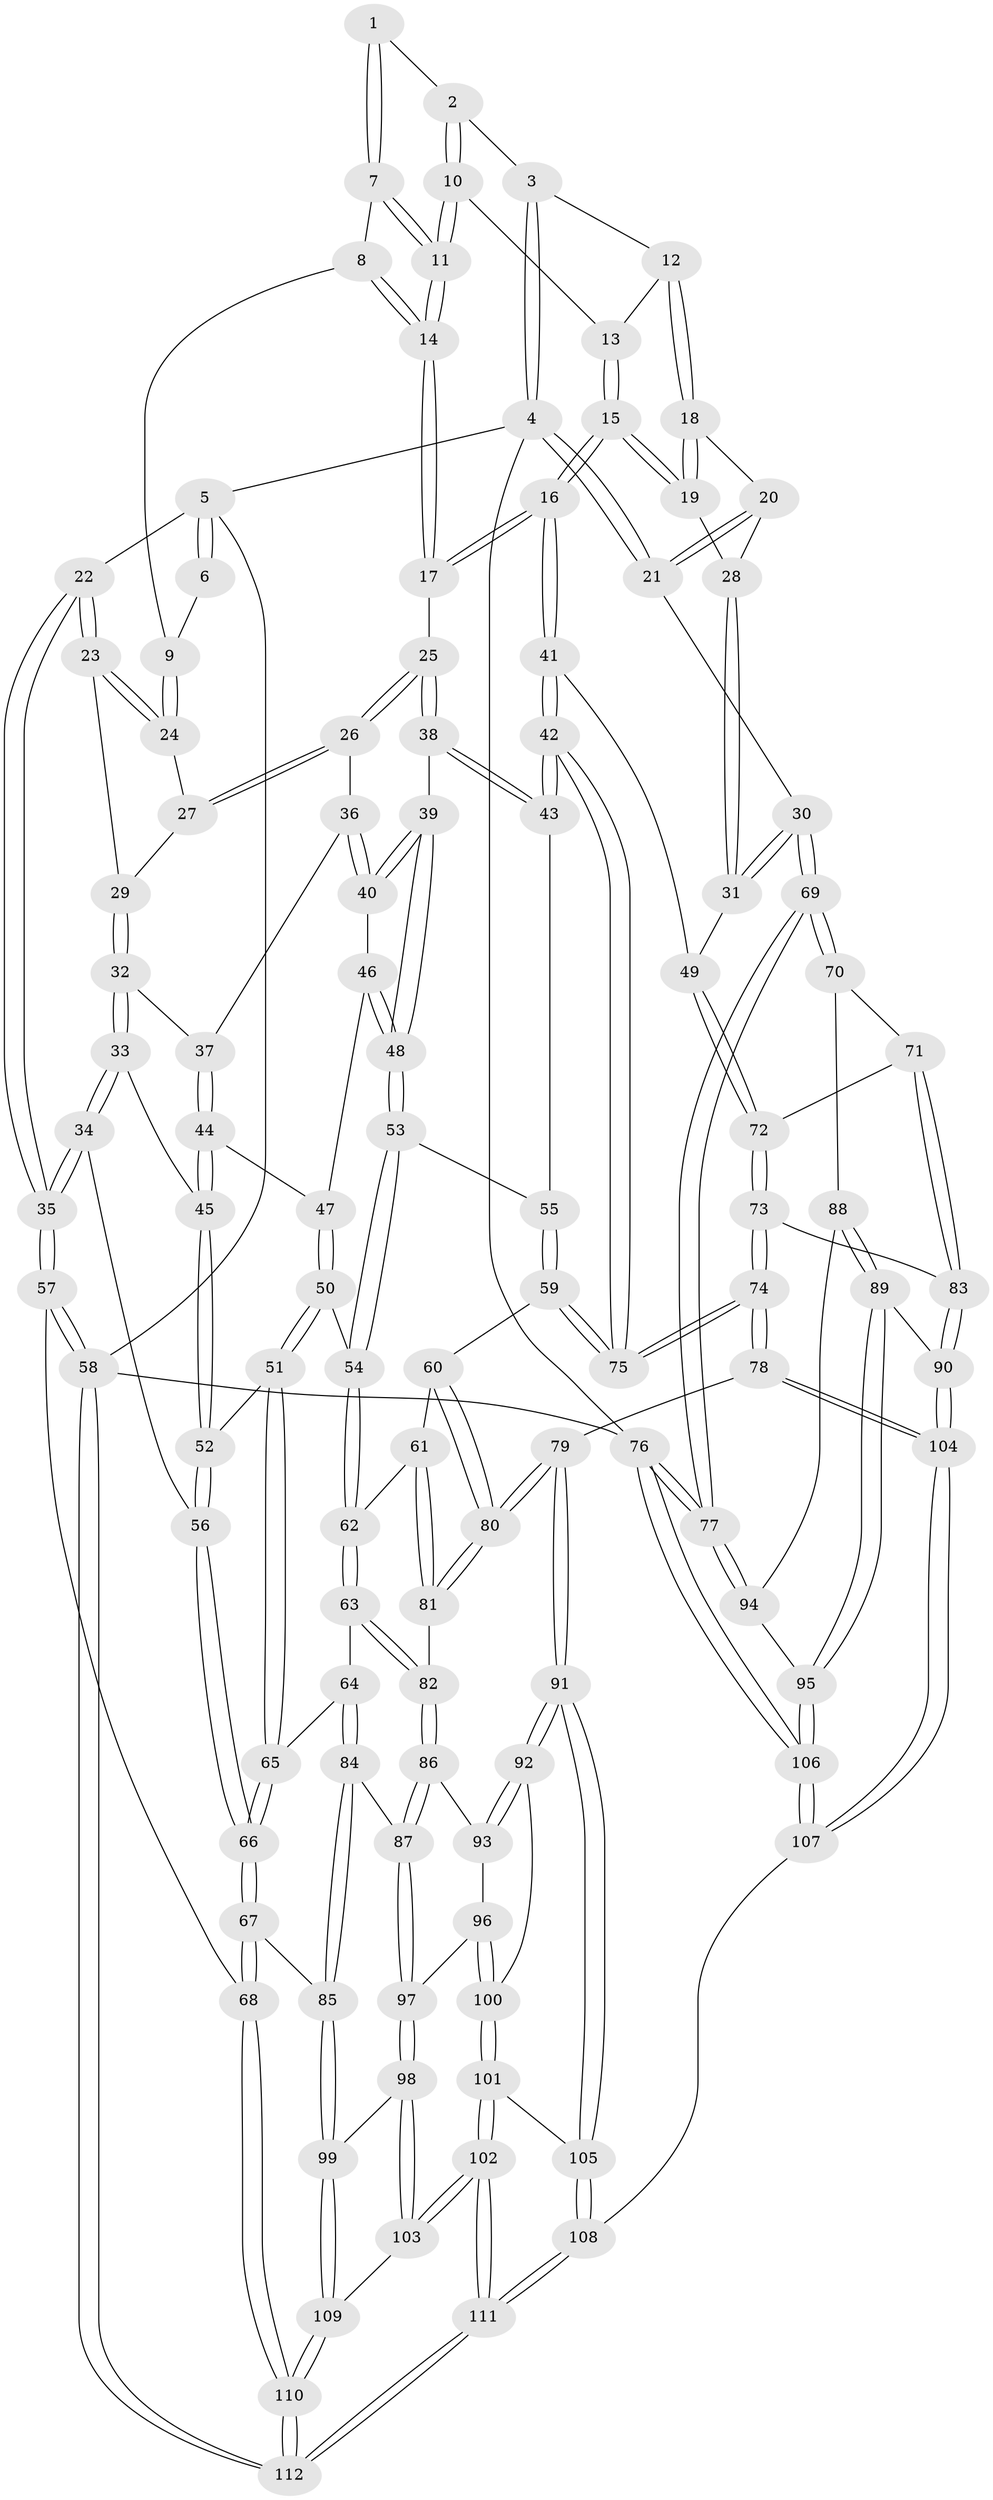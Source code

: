 // Generated by graph-tools (version 1.1) at 2025/38/03/09/25 02:38:38]
// undirected, 112 vertices, 277 edges
graph export_dot {
graph [start="1"]
  node [color=gray90,style=filled];
  1 [pos="+0.4760396351643017+0"];
  2 [pos="+0.7216448727756922+0"];
  3 [pos="+0.747044355848532+0"];
  4 [pos="+1+0"];
  5 [pos="+0+0"];
  6 [pos="+0.37824498851861316+0"];
  7 [pos="+0.5121664299396644+0.022398533829305893"];
  8 [pos="+0.4071289944015553+0.0913092353944657"];
  9 [pos="+0.3613922393601772+0.08178272716377075"];
  10 [pos="+0.6023163766681452+0.08803819412385641"];
  11 [pos="+0.594780667843811+0.09196921737778016"];
  12 [pos="+0.8050139703965535+0.07328008053266095"];
  13 [pos="+0.672432106737306+0.10919047534668179"];
  14 [pos="+0.53772686238048+0.17819775102303081"];
  15 [pos="+0.7183025591565747+0.3122636902671602"];
  16 [pos="+0.6983296838265404+0.34984794867736285"];
  17 [pos="+0.5412280983192724+0.26569320986085887"];
  18 [pos="+0.810102372219893+0.07957230510178932"];
  19 [pos="+0.7249531443559313+0.3047297336053404"];
  20 [pos="+0.9214323042944905+0.1261656434602992"];
  21 [pos="+1+0"];
  22 [pos="+0+0"];
  23 [pos="+0.06896683909521616+0.10451546147367258"];
  24 [pos="+0.33072603496922+0.10843016346953221"];
  25 [pos="+0.4937577158025711+0.286648034859254"];
  26 [pos="+0.3983829834307239+0.2698480638050124"];
  27 [pos="+0.3429935798219673+0.17698622253830676"];
  28 [pos="+0.8974601746038222+0.2205267713208084"];
  29 [pos="+0.24012232088389138+0.2788745625219206"];
  30 [pos="+1+0.366387845457373"];
  31 [pos="+0.9726244458214925+0.3528864658048193"];
  32 [pos="+0.24644556413431673+0.29523900438871464"];
  33 [pos="+0.13684164028433643+0.3850109443312896"];
  34 [pos="+0+0.3082344231128658"];
  35 [pos="+0+0.2252720456486723"];
  36 [pos="+0.320117667583305+0.33096146680258925"];
  37 [pos="+0.3026075565145713+0.3375961784490514"];
  38 [pos="+0.458550215341656+0.38643474826341156"];
  39 [pos="+0.43560891026035464+0.4194020401613138"];
  40 [pos="+0.40783728486268567+0.40341943708538974"];
  41 [pos="+0.7170311376906968+0.4056379877059867"];
  42 [pos="+0.648969250242576+0.4953506556883922"];
  43 [pos="+0.6148244675900646+0.4878847350290782"];
  44 [pos="+0.3016025909669047+0.3422232327266462"];
  45 [pos="+0.18540802397628775+0.4360059452140724"];
  46 [pos="+0.32984729541066116+0.40642673335291785"];
  47 [pos="+0.31137233365325634+0.4009915322660336"];
  48 [pos="+0.4281270684021904+0.4600999274426339"];
  49 [pos="+0.8012815381889455+0.4349481229755289"];
  50 [pos="+0.2963899429675361+0.48125554386267866"];
  51 [pos="+0.21903585833317288+0.4877179967966872"];
  52 [pos="+0.19638910999160802+0.465510343869147"];
  53 [pos="+0.42793196425735625+0.46488240345281207"];
  54 [pos="+0.2992041536402035+0.48315670750313133"];
  55 [pos="+0.4346056520337326+0.47667147560046097"];
  56 [pos="+0.08637041889932201+0.5233374022128886"];
  57 [pos="+0+0.7161424489269462"];
  58 [pos="+0+1"];
  59 [pos="+0.4314815349223401+0.5416957733347426"];
  60 [pos="+0.3839480125784699+0.5778384701996078"];
  61 [pos="+0.3824125018034668+0.5781215028250806"];
  62 [pos="+0.31894922293633327+0.5348305871372049"];
  63 [pos="+0.25127805949124254+0.6340769351726477"];
  64 [pos="+0.20116074279778073+0.6229456590496241"];
  65 [pos="+0.19596963143499635+0.619667173256412"];
  66 [pos="+0.09352348094887167+0.6313694501299629"];
  67 [pos="+0+0.719848224384391"];
  68 [pos="+0+0.7213627201515831"];
  69 [pos="+1+0.6010667397113543"];
  70 [pos="+0.9864639653578785+0.606281608282241"];
  71 [pos="+0.9006942535334471+0.5732968455388264"];
  72 [pos="+0.8592312945768423+0.526065853594235"];
  73 [pos="+0.678062068076128+0.7019183132449677"];
  74 [pos="+0.6073271968818227+0.6808598988495306"];
  75 [pos="+0.606266022982389+0.6636992562829482"];
  76 [pos="+1+1"];
  77 [pos="+1+0.8994020469242529"];
  78 [pos="+0.5998132910825251+0.6891178398151875"];
  79 [pos="+0.5211235052603633+0.7359275988399003"];
  80 [pos="+0.45042345766028546+0.6885219706450773"];
  81 [pos="+0.3162419748124456+0.659382543854538"];
  82 [pos="+0.30165859680631324+0.6660248231248496"];
  83 [pos="+0.7586984077877437+0.7371180486309724"];
  84 [pos="+0.20231854623355786+0.747823543570671"];
  85 [pos="+0.051482967566583236+0.7717334835333016"];
  86 [pos="+0.3029240310531577+0.6823663252912802"];
  87 [pos="+0.21354004022634313+0.7567771324523321"];
  88 [pos="+0.9277457281130965+0.7018933610782451"];
  89 [pos="+0.809735079838426+0.7624452061301293"];
  90 [pos="+0.7663604234697879+0.7460684813036375"];
  91 [pos="+0.5042192391542144+0.7583795518188705"];
  92 [pos="+0.4422577034983872+0.761609880216075"];
  93 [pos="+0.3128447396243781+0.7145426866818329"];
  94 [pos="+0.9345795261290484+0.739403453601308"];
  95 [pos="+0.9259279959131962+0.8704925530322971"];
  96 [pos="+0.29985702415063514+0.7826157713208539"];
  97 [pos="+0.23700460858671574+0.7970590013490232"];
  98 [pos="+0.21210499365866267+0.8463349744751637"];
  99 [pos="+0.07487436806846921+0.8022371487873101"];
  100 [pos="+0.32691685647683866+0.8092049023445798"];
  101 [pos="+0.33775718965412105+0.8897906894585574"];
  102 [pos="+0.26495433448415967+0.944602319596344"];
  103 [pos="+0.22146750865598527+0.8782732294999002"];
  104 [pos="+0.708646705569649+1"];
  105 [pos="+0.4744183198202948+0.8989263836834724"];
  106 [pos="+1+1"];
  107 [pos="+0.7115895805064704+1"];
  108 [pos="+0.5950411738097683+1"];
  109 [pos="+0.09700002684600434+0.9102199229040152"];
  110 [pos="+0.08655090486641884+0.996278721358301"];
  111 [pos="+0.1970715022649005+1"];
  112 [pos="+0.08427702295200654+1"];
  1 -- 2;
  1 -- 7;
  1 -- 7;
  2 -- 3;
  2 -- 10;
  2 -- 10;
  3 -- 4;
  3 -- 4;
  3 -- 12;
  4 -- 5;
  4 -- 21;
  4 -- 21;
  4 -- 76;
  5 -- 6;
  5 -- 6;
  5 -- 22;
  5 -- 58;
  6 -- 9;
  7 -- 8;
  7 -- 11;
  7 -- 11;
  8 -- 9;
  8 -- 14;
  8 -- 14;
  9 -- 24;
  9 -- 24;
  10 -- 11;
  10 -- 11;
  10 -- 13;
  11 -- 14;
  11 -- 14;
  12 -- 13;
  12 -- 18;
  12 -- 18;
  13 -- 15;
  13 -- 15;
  14 -- 17;
  14 -- 17;
  15 -- 16;
  15 -- 16;
  15 -- 19;
  15 -- 19;
  16 -- 17;
  16 -- 17;
  16 -- 41;
  16 -- 41;
  17 -- 25;
  18 -- 19;
  18 -- 19;
  18 -- 20;
  19 -- 28;
  20 -- 21;
  20 -- 21;
  20 -- 28;
  21 -- 30;
  22 -- 23;
  22 -- 23;
  22 -- 35;
  22 -- 35;
  23 -- 24;
  23 -- 24;
  23 -- 29;
  24 -- 27;
  25 -- 26;
  25 -- 26;
  25 -- 38;
  25 -- 38;
  26 -- 27;
  26 -- 27;
  26 -- 36;
  27 -- 29;
  28 -- 31;
  28 -- 31;
  29 -- 32;
  29 -- 32;
  30 -- 31;
  30 -- 31;
  30 -- 69;
  30 -- 69;
  31 -- 49;
  32 -- 33;
  32 -- 33;
  32 -- 37;
  33 -- 34;
  33 -- 34;
  33 -- 45;
  34 -- 35;
  34 -- 35;
  34 -- 56;
  35 -- 57;
  35 -- 57;
  36 -- 37;
  36 -- 40;
  36 -- 40;
  37 -- 44;
  37 -- 44;
  38 -- 39;
  38 -- 43;
  38 -- 43;
  39 -- 40;
  39 -- 40;
  39 -- 48;
  39 -- 48;
  40 -- 46;
  41 -- 42;
  41 -- 42;
  41 -- 49;
  42 -- 43;
  42 -- 43;
  42 -- 75;
  42 -- 75;
  43 -- 55;
  44 -- 45;
  44 -- 45;
  44 -- 47;
  45 -- 52;
  45 -- 52;
  46 -- 47;
  46 -- 48;
  46 -- 48;
  47 -- 50;
  47 -- 50;
  48 -- 53;
  48 -- 53;
  49 -- 72;
  49 -- 72;
  50 -- 51;
  50 -- 51;
  50 -- 54;
  51 -- 52;
  51 -- 65;
  51 -- 65;
  52 -- 56;
  52 -- 56;
  53 -- 54;
  53 -- 54;
  53 -- 55;
  54 -- 62;
  54 -- 62;
  55 -- 59;
  55 -- 59;
  56 -- 66;
  56 -- 66;
  57 -- 58;
  57 -- 58;
  57 -- 68;
  58 -- 112;
  58 -- 112;
  58 -- 76;
  59 -- 60;
  59 -- 75;
  59 -- 75;
  60 -- 61;
  60 -- 80;
  60 -- 80;
  61 -- 62;
  61 -- 81;
  61 -- 81;
  62 -- 63;
  62 -- 63;
  63 -- 64;
  63 -- 82;
  63 -- 82;
  64 -- 65;
  64 -- 84;
  64 -- 84;
  65 -- 66;
  65 -- 66;
  66 -- 67;
  66 -- 67;
  67 -- 68;
  67 -- 68;
  67 -- 85;
  68 -- 110;
  68 -- 110;
  69 -- 70;
  69 -- 70;
  69 -- 77;
  69 -- 77;
  70 -- 71;
  70 -- 88;
  71 -- 72;
  71 -- 83;
  71 -- 83;
  72 -- 73;
  72 -- 73;
  73 -- 74;
  73 -- 74;
  73 -- 83;
  74 -- 75;
  74 -- 75;
  74 -- 78;
  74 -- 78;
  76 -- 77;
  76 -- 77;
  76 -- 106;
  76 -- 106;
  77 -- 94;
  77 -- 94;
  78 -- 79;
  78 -- 104;
  78 -- 104;
  79 -- 80;
  79 -- 80;
  79 -- 91;
  79 -- 91;
  80 -- 81;
  80 -- 81;
  81 -- 82;
  82 -- 86;
  82 -- 86;
  83 -- 90;
  83 -- 90;
  84 -- 85;
  84 -- 85;
  84 -- 87;
  85 -- 99;
  85 -- 99;
  86 -- 87;
  86 -- 87;
  86 -- 93;
  87 -- 97;
  87 -- 97;
  88 -- 89;
  88 -- 89;
  88 -- 94;
  89 -- 90;
  89 -- 95;
  89 -- 95;
  90 -- 104;
  90 -- 104;
  91 -- 92;
  91 -- 92;
  91 -- 105;
  91 -- 105;
  92 -- 93;
  92 -- 93;
  92 -- 100;
  93 -- 96;
  94 -- 95;
  95 -- 106;
  95 -- 106;
  96 -- 97;
  96 -- 100;
  96 -- 100;
  97 -- 98;
  97 -- 98;
  98 -- 99;
  98 -- 103;
  98 -- 103;
  99 -- 109;
  99 -- 109;
  100 -- 101;
  100 -- 101;
  101 -- 102;
  101 -- 102;
  101 -- 105;
  102 -- 103;
  102 -- 103;
  102 -- 111;
  102 -- 111;
  103 -- 109;
  104 -- 107;
  104 -- 107;
  105 -- 108;
  105 -- 108;
  106 -- 107;
  106 -- 107;
  107 -- 108;
  108 -- 111;
  108 -- 111;
  109 -- 110;
  109 -- 110;
  110 -- 112;
  110 -- 112;
  111 -- 112;
  111 -- 112;
}
